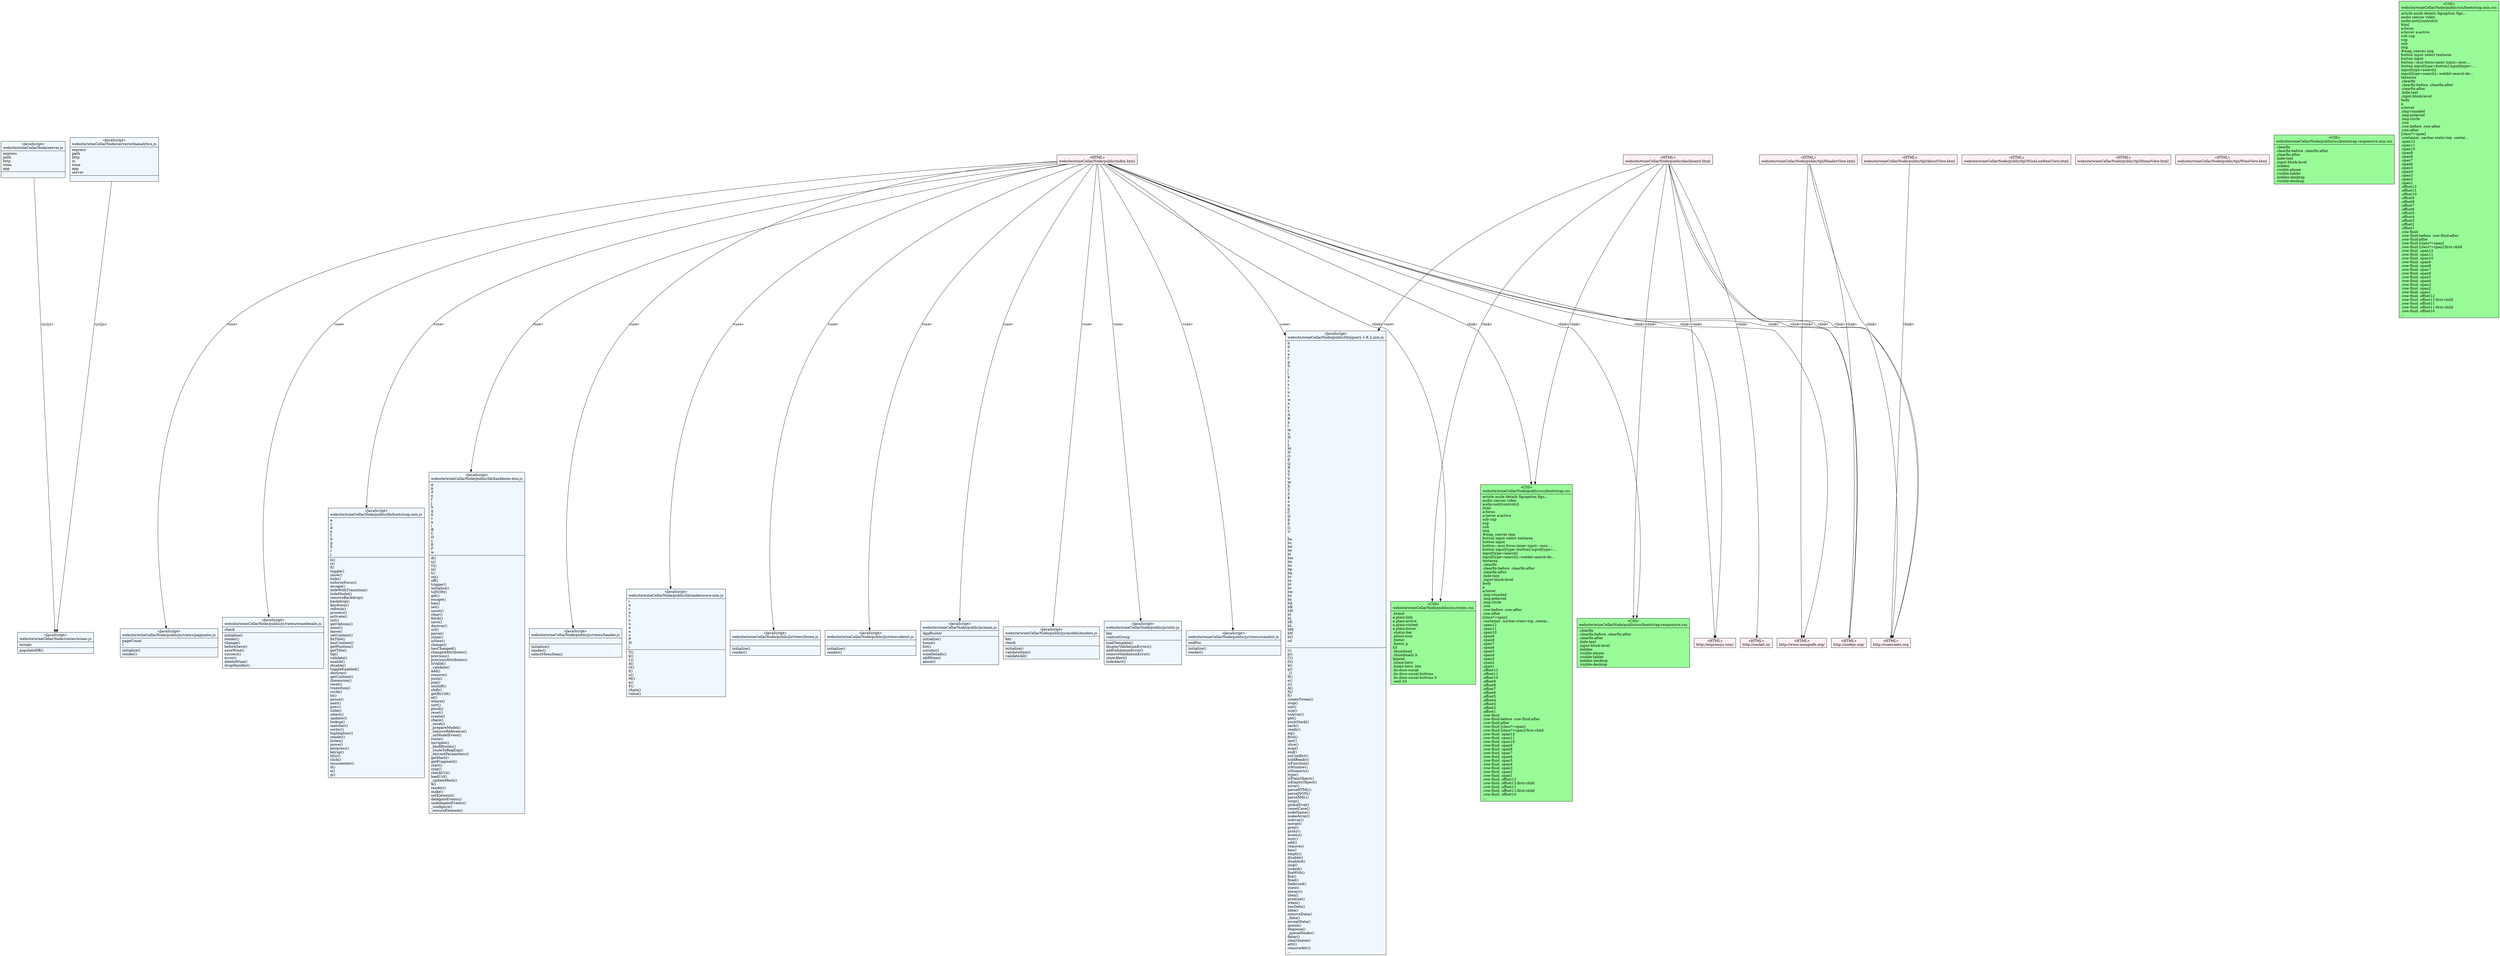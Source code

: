 digraph G {
  "website/wineCellarNode/server.js" [ label = "{&laquo;JavaScript»\nwebsite/wineCellarNode/server.js|express\lpath\lhttp\lwine\lapp\l|\l}", shape = record, style = "filled", fillcolor = "aliceblue" ];
  "website/wineCellarNode/serverwithanalytics.js" [ label = "{&laquo;JavaScript»\nwebsite/wineCellarNode/serverwithanalytics.js|express\lpath\lhttp\lio\lwine\lapp\lserver\l|\l}", shape = record, style = "filled", fillcolor = "aliceblue" ];
  "website/wineCellarNode/public/dashboard.html" [ label = "{&laquo;HTML»\nwebsite/wineCellarNode/public/dashboard.html}", shape = record, style = "filled", fillcolor = "lavenderblush" ];
  "website/wineCellarNode/routes/wines.js" [ label = "{&laquo;JavaScript»\nwebsite/wineCellarNode/routes/wines.js|mongo\l|populateDB()\l}", shape = record, style = "filled", fillcolor = "aliceblue" ];
  "website/wineCellarNode/public/index.html" [ label = "{&laquo;HTML»\nwebsite/wineCellarNode/public/index.html}", shape = record, style = "filled", fillcolor = "lavenderblush" ];
  "website/wineCellarNode/public/lib/bootstrap.min.js" [ label = "{&laquo;JavaScript»\nwebsite/wineCellarNode/public/lib/bootstrap.min.js|a\lc\ld\le\lf\lb\lg\lh\li\lj\l|b()\lc()\lf()\ltoggle()\lshow()\lhide()\lenforceFocus()\lescape()\lhideWithTransition()\lhideModal()\lremoveBackdrop()\lbackdrop()\lkeydown()\lrefresh()\lprocess()\lactivate()\linit()\lgetOptions()\lenter()\lleave()\lsetContent()\lfixTitle()\lhasContent()\lgetPosition()\lgetTitle()\ltip()\lvalidate()\lenable()\ldisable()\ltoggleEnabled()\ldestroy()\lgetContent()\ldimension()\lreset()\ltransition()\lcycle()\lto()\lpause()\lnext()\lprev()\lslide()\lselect()\lupdater()\llookup()\lmatcher()\lsorter()\lhighlighter()\lrender()\llisten()\lmove()\lkeypress()\lkeyup()\lblur()\lclick()\lmouseenter()\ld()\le()\lg()\l}", shape = record, style = "filled", fillcolor = "aliceblue" ];
  "website/wineCellarNode/public/lib/backbone-min.js" [ label = "{&laquo;JavaScript»\nwebsite/wineCellarNode/public/lib/backbone-min.js|g\lp\ld\le\lf\lj\lh\lq\lb\lc\la\li\lB\lC\lD\ls\lE\lF\lw\l|d()\lx()\lG()\ln()\lt()\lon()\loff()\ltrigger()\linitialize()\ltoJSON()\lget()\lescape()\lhas()\lset()\lunset()\lclear()\lfetch()\lsave()\ldestroy()\lurl()\lparse()\lclone()\lisNew()\lchange()\lhasChanged()\lchangedAttributes()\lprevious()\lpreviousAttributes()\lisValid()\l_validate()\ladd()\lremove()\lpush()\lpop()\lunshift()\lshift()\lgetByCid()\lat()\lwhere()\lsort()\lpluck()\lreset()\lcreate()\lchain()\l_reset()\l_prepareModel()\l_removeReference()\l_onModelEvent()\lroute()\lnavigate()\l_bindRoutes()\l_routeToRegExp()\l_extractParameters()\lgetHash()\lgetFragment()\lstart()\lstop()\lcheckUrl()\lloadUrl()\l_updateHash()\l$()\lrender()\lmake()\lsetElement()\ldelegateEvents()\lundelegateEvents()\l_configure()\l_ensureElement()\l}", shape = record, style = "filled", fillcolor = "aliceblue" ];
  "website/wineCellarNode/public/tpl/WineListItemView.html" [ label = "{&laquo;HTML»\nwebsite/wineCellarNode/public/tpl/WineListItemView.html}", shape = record, style = "filled", fillcolor = "lavenderblush" ];
  "website/wineCellarNode/public/js/views/header.js" [ label = "{&laquo;JavaScript»\nwebsite/wineCellarNode/public/js/views/header.js|\l|initialize()\lrender()\lselectMenuItem()\l}", shape = record, style = "filled", fillcolor = "aliceblue" ];
  "website/wineCellarNode/public/lib/underscore-min.js" [ label = "{&laquo;JavaScript»\nwebsite/wineCellarNode/public/lib/underscore-min.js|i\lo\lr\ln\lt\ls\lu\le\la\lc\lP\lH\lj\l|T()\lk()\lL()\lA()\lO()\lf()\lu()\lM()\la()\lF()\lchain()\lvalue()\l}", shape = record, style = "filled", fillcolor = "aliceblue" ];
  "website/wineCellarNode/public/js/views/home.js" [ label = "{&laquo;JavaScript»\nwebsite/wineCellarNode/public/js/views/home.js|\l|initialize()\lrender()\l}", shape = record, style = "filled", fillcolor = "aliceblue" ];
  "website/wineCellarNode/public/js/views/about.js" [ label = "{&laquo;JavaScript»\nwebsite/wineCellarNode/public/js/views/about.js|\l|initialize()\lrender()\l}", shape = record, style = "filled", fillcolor = "aliceblue" ];
  "website/wineCellarNode/public/tpl/HeaderView.html" [ label = "{&laquo;HTML»\nwebsite/wineCellarNode/public/tpl/HeaderView.html}", shape = record, style = "filled", fillcolor = "lavenderblush" ];
  "website/wineCellarNode/public/tpl/HomeView.html" [ label = "{&laquo;HTML»\nwebsite/wineCellarNode/public/tpl/HomeView.html}", shape = record, style = "filled", fillcolor = "lavenderblush" ];
  "website/wineCellarNode/public/tpl/AboutView.html" [ label = "{&laquo;HTML»\nwebsite/wineCellarNode/public/tpl/AboutView.html}", shape = record, style = "filled", fillcolor = "lavenderblush" ];
  "website/wineCellarNode/public/js/main.js" [ label = "{&laquo;JavaScript»\nwebsite/wineCellarNode/public/js/main.js|AppRouter\l|initialize()\lhome()\llist()\lsuccess()\lwineDetails()\laddWine()\labout()\l}", shape = record, style = "filled", fillcolor = "aliceblue" ];
  "website/wineCellarNode/public/js/models/models.js" [ label = "{&laquo;JavaScript»\nwebsite/wineCellarNode/public/js/models/models.js|key\lcheck\l|initialize()\lvalidateItem()\lvalidateAll()\l}", shape = record, style = "filled", fillcolor = "aliceblue" ];
  "website/wineCellarNode/public/tpl/WineView.html" [ label = "{&laquo;HTML»\nwebsite/wineCellarNode/public/tpl/WineView.html}", shape = record, style = "filled", fillcolor = "lavenderblush" ];
  "website/wineCellarNode/public/lib/jquery-1.8.2.min.js" [ label = "{&laquo;JavaScript»\nwebsite/wineCellarNode/public/lib/jquery-1.8.2.min.js|b\ld\lc\le\lf\lg\lh\lj\li\lk\lr\ls\lt\lu\lv\lw\lx\ly\lz\lA\lB\la\ll\lm\ln\lH\lI\lL\lM\lN\lO\lP\lQ\lR\lS\lT\lV\lW\lX\lY\lZ\l$\lo\lq\lp\lC\lD\lE\lF\lG\lU\l_\lba\lbc\lbd\lbe\lbl\lbm\lbn\lbo\lbp\lbq\lbr\lbs\lbt\lbv\lbw\lbx\lby\lbA\lbB\lbH\lbI\lbJ\lbK\lbL\lbM\lbN\lbO\lcd\l...\l|i()\lp()\lC()\lD()\lk()\lg()\l_()\ld()\le()\lz()\lA()\lX()\lf()\lcreateTween()\lstop()\linit()\lsize()\ltoArray()\lget()\lpushStack()\leach()\lready()\leq()\lfirst()\llast()\lslice()\lmap()\lend()\lnoConflict()\lholdReady()\lisFunction()\lisWindow()\lisNumeric()\ltype()\lisPlainObject()\lisEmptyObject()\lerror()\lparseHTML()\lparseJSON()\lparseXML()\lnoop()\lglobalEval()\lcamelCase()\lnodeName()\lmakeArray()\linArray()\lmerge()\lgrep()\lproxy()\laccess()\lnow()\ladd()\lremove()\lhas()\lempty()\ldisable()\ldisabled()\llock()\llocked()\lfireWith()\lfire()\lfired()\lDeferred()\lstate()\lalways()\lthen()\lpromise()\lwhen()\lhasData()\ldata()\lremoveData()\l_data()\lacceptData()\lqueue()\ldequeue()\l_queueHooks()\ldelay()\lclearQueue()\lattr()\lremoveAttr()\l...\l}", shape = record, style = "filled", fillcolor = "aliceblue" ];
  "website/wineCellarNode/public/js/utils.js" [ label = "{&laquo;JavaScript»\nwebsite/wineCellarNode/public/js/utils.js|key\lcontrolGroup\l|loadTemplate()\ldisplayValidationErrors()\laddValidationError()\lremoveValidationError()\lshowAlert()\lhideAlert()\l}", shape = record, style = "filled", fillcolor = "aliceblue" ];
  "website/wineCellarNode/public/js/views/winelist.js" [ label = "{&laquo;JavaScript»\nwebsite/wineCellarNode/public/js/views/winelist.js|endPos\l|initialize()\lrender()\l}", shape = record, style = "filled", fillcolor = "aliceblue" ];
  "website/wineCellarNode/public/js/views/paginator.js" [ label = "{&laquo;JavaScript»\nwebsite/wineCellarNode/public/js/views/paginator.js|pageCount\li\l|initialize()\lrender()\l}", shape = record, style = "filled", fillcolor = "aliceblue" ];
  "website/wineCellarNode/public/js/views/winedetails.js" [ label = "{&laquo;JavaScript»\nwebsite/wineCellarNode/public/js/views/winedetails.js|check\l|initialize()\lrender()\lchange()\lbeforeSave()\lsaveWine()\lsuccess()\lerror()\ldeleteWine()\ldropHandler()\l}", shape = record, style = "filled", fillcolor = "aliceblue" ];
  "website/wineCellarNode/public/css/bootstrap-responsive.css" [ label = "{&laquo;CSS»\nwebsite/wineCellarNode/public/css/bootstrap-responsive.css|.clearfix\l.clearfix:before .clearfix:after\l.clearfix:after\l.hide-text\l.input-block-level\l.hidden\l.visible-phone\l.visible-tablet\l.hidden-desktop\l.visible-desktop\l}", shape = record, style = "filled", fillcolor = "palegreen" ];
  "website/wineCellarNode/public/css/styles.css" [ label = "{&laquo;CSS»\nwebsite/wineCellarNode/public/css/styles.css|.brand\la.plain:link\la.plain:active\la.plain:visited\la.plain:hover\l.status-bar\l.about-icon\l.footer\l.footer  p\lh5\l.thumbnail\l.thumbnails li\llegend\l.home-hero\l.home-hero .btn\l.bs-docs-social\l.bs-docs-social-buttons\l.bs-docs-social-buttons li\l.well h3\l}", shape = record, style = "filled", fillcolor = "palegreen" ];
  "website/wineCellarNode/public/css/bootstrap.css" [ label = "{&laquo;CSS»\nwebsite/wineCellarNode/public/css/bootstrap.css|article aside details figcaption figu...\laudio canvas video\laudio:not([controls])\lhtml\la:focus\la:hover a:active\lsub sup\lsup\lsub\limg\l#map_canvas img\lbutton input select textarea\lbutton input\lbutton::-moz-focus-inner input::-moz-...\lbutton input[type=button] input[type=...\linput[type=search]\linput[type=search]::-webkit-search-de...\ltextarea\l.clearfix\l.clearfix:before .clearfix:after\l.clearfix:after\l.hide-text\l.input-block-level\lbody\la\la:hover\l.img-rounded\l.img-polaroid\l.img-circle\l.row\l.row:before .row:after\l.row:after\l[class*=span]\l.container .navbar-static-top .contai...\l.span12\l.span11\l.span10\l.span9\l.span8\l.span7\l.span6\l.span5\l.span4\l.span3\l.span2\l.span1\l.offset12\l.offset11\l.offset10\l.offset9\l.offset8\l.offset7\l.offset6\l.offset5\l.offset4\l.offset3\l.offset2\l.offset1\l.row-fluid\l.row-fluid:before .row-fluid:after\l.row-fluid:after\l.row-fluid [class*=span]\l.row-fluid [class*=span]:first-child\l.row-fluid .span12\l.row-fluid .span11\l.row-fluid .span10\l.row-fluid .span9\l.row-fluid .span8\l.row-fluid .span7\l.row-fluid .span6\l.row-fluid .span5\l.row-fluid .span4\l.row-fluid .span3\l.row-fluid .span2\l.row-fluid .span1\l.row-fluid .offset12\l.row-fluid .offset12:first-child\l.row-fluid .offset11\l.row-fluid .offset11:first-child\l.row-fluid .offset10\l...\l}", shape = record, style = "filled", fillcolor = "palegreen" ];
  "website/wineCellarNode/public/css/bootstrap-responsive.min.css" [ label = "{&laquo;CSS»\nwebsite/wineCellarNode/public/css/bootstrap-responsive.min.css|.clearfix\l.clearfix:before .clearfix:after\l.clearfix:after\l.hide-text\l.input-block-level\l.hidden\l.visible-phone\l.visible-tablet\l.hidden-desktop\l.visible-desktop\l}", shape = record, style = "filled", fillcolor = "palegreen" ];
  "website/wineCellarNode/public/css/bootstrap.min.css" [ label = "{&laquo;CSS»\nwebsite/wineCellarNode/public/css/bootstrap.min.css|article aside details figcaption figu...\laudio canvas video\laudio:not([controls])\lhtml\la:focus\la:hover a:active\lsub sup\lsup\lsub\limg\l#map_canvas img\lbutton input select textarea\lbutton input\lbutton::-moz-focus-inner input::-moz-...\lbutton input[type=button] input[type=...\linput[type=search]\linput[type=search]::-webkit-search-de...\ltextarea\l.clearfix\l.clearfix:before .clearfix:after\l.clearfix:after\l.hide-text\l.input-block-level\lbody\la\la:hover\l.img-rounded\l.img-polaroid\l.img-circle\l.row\l.row:before .row:after\l.row:after\l[class*=span]\l.container .navbar-static-top .contai...\l.span12\l.span11\l.span10\l.span9\l.span8\l.span7\l.span6\l.span5\l.span4\l.span3\l.span2\l.span1\l.offset12\l.offset11\l.offset10\l.offset9\l.offset8\l.offset7\l.offset6\l.offset5\l.offset4\l.offset3\l.offset2\l.offset1\l.row-fluid\l.row-fluid:before .row-fluid:after\l.row-fluid:after\l.row-fluid [class*=span]\l.row-fluid [class*=span]:first-child\l.row-fluid .span12\l.row-fluid .span11\l.row-fluid .span10\l.row-fluid .span9\l.row-fluid .span8\l.row-fluid .span7\l.row-fluid .span6\l.row-fluid .span5\l.row-fluid .span4\l.row-fluid .span3\l.row-fluid .span2\l.row-fluid .span1\l.row-fluid .offset12\l.row-fluid .offset12:first-child\l.row-fluid .offset11\l.row-fluid .offset11:first-child\l.row-fluid .offset10\l...\l}", shape = record, style = "filled", fillcolor = "palegreen" ];
  "http://coenraets.org" [ label = "{&laquo;HTML»\nhttp://coenraets.org}", shape = record, style = "filled", fillcolor = "lavenderblush" ];
  "http://nodejs.org/" [ label = "{&laquo;HTML»\nhttp://nodejs.org/}", shape = record, style = "filled", fillcolor = "lavenderblush" ];
  "http://expressjs.com/" [ label = "{&laquo;HTML»\nhttp://expressjs.com/}", shape = record, style = "filled", fillcolor = "lavenderblush" ];
  "http://www.mongodb.org/" [ label = "{&laquo;HTML»\nhttp://www.mongodb.org/}", shape = record, style = "filled", fillcolor = "lavenderblush" ];
  "http://socket.io/" [ label = "{&laquo;HTML»\nhttp://socket.io/}", shape = record, style = "filled", fillcolor = "lavenderblush" ];
  "website/wineCellarNode/public/index.html" -> "website/wineCellarNode/public/css/bootstrap-responsive.css" [ label = "«link»" ];
  "website/wineCellarNode/public/index.html" -> "website/wineCellarNode/public/js/models/models.js" [ label = "«use»" ];
  "website/wineCellarNode/serverwithanalytics.js" -> "website/wineCellarNode/routes/wines.js" [ label = "«js2js»" ];
  "website/wineCellarNode/public/index.html" -> "website/wineCellarNode/public/js/views/about.js" [ label = "«use»" ];
  "website/wineCellarNode/server.js" -> "website/wineCellarNode/routes/wines.js" [ label = "«js2js»" ];
  "website/wineCellarNode/public/index.html" -> "website/wineCellarNode/public/js/views/header.js" [ label = "«use»" ];
  "website/wineCellarNode/public/tpl/AboutView.html" -> "http://coenraets.org" [ label = "«link»" ];
  "website/wineCellarNode/public/index.html" -> "website/wineCellarNode/public/js/views/paginator.js" [ label = "«use»" ];
  "website/wineCellarNode/public/index.html" -> "website/wineCellarNode/public/js/views/winedetails.js" [ label = "«use»" ];
  "website/wineCellarNode/public/dashboard.html" -> "http://socket.io/" [ label = "«link»" ];
  "website/wineCellarNode/public/dashboard.html" -> "website/wineCellarNode/public/css/bootstrap.css" [ label = "«link»" ];
  "website/wineCellarNode/public/dashboard.html" -> "http://expressjs.com/" [ label = "«link»" ];
  "website/wineCellarNode/public/index.html" -> "website/wineCellarNode/public/lib/backbone-min.js" [ label = "«use»" ];
  "website/wineCellarNode/public/index.html" -> "website/wineCellarNode/public/lib/jquery-1.8.2.min.js" [ label = "«use»" ];
  "website/wineCellarNode/public/index.html" -> "website/wineCellarNode/public/js/views/winelist.js" [ label = "«use»" ];
  "website/wineCellarNode/public/dashboard.html" -> "http://nodejs.org/" [ label = "«link»" ];
  "website/wineCellarNode/public/index.html" -> "website/wineCellarNode/public/css/styles.css" [ label = "«link»" ];
  "website/wineCellarNode/public/index.html" -> "website/wineCellarNode/public/lib/underscore-min.js" [ label = "«use»" ];
  "website/wineCellarNode/public/tpl/HeaderView.html" -> "http://coenraets.org" [ label = "«link»" ];
  "website/wineCellarNode/public/dashboard.html" -> "website/wineCellarNode/public/lib/jquery-1.8.2.min.js" [ label = "«use»" ];
  "website/wineCellarNode/public/tpl/HeaderView.html" -> "http://www.mongodb.org/" [ label = "«link»" ];
  "website/wineCellarNode/public/dashboard.html" -> "website/wineCellarNode/public/css/styles.css" [ label = "«link»" ];
  "website/wineCellarNode/public/index.html" -> "http://www.mongodb.org/" [ label = "«link»" ];
  "website/wineCellarNode/public/dashboard.html" -> "website/wineCellarNode/public/css/bootstrap-responsive.css" [ label = "«link»" ];
  "website/wineCellarNode/public/index.html" -> "website/wineCellarNode/public/js/views/home.js" [ label = "«use»" ];
  "website/wineCellarNode/public/index.html" -> "website/wineCellarNode/public/css/bootstrap.css" [ label = "«link»" ];
  "website/wineCellarNode/public/index.html" -> "website/wineCellarNode/public/lib/bootstrap.min.js" [ label = "«use»" ];
  "website/wineCellarNode/public/index.html" -> "http://expressjs.com/" [ label = "«link»" ];
  "website/wineCellarNode/public/index.html" -> "http://coenraets.org" [ label = "«link»" ];
  "website/wineCellarNode/public/index.html" -> "website/wineCellarNode/public/js/utils.js" [ label = "«use»" ];
  "website/wineCellarNode/public/tpl/HeaderView.html" -> "http://nodejs.org/" [ label = "«link»" ];
  "website/wineCellarNode/public/index.html" -> "website/wineCellarNode/public/js/main.js" [ label = "«use»" ];
  "website/wineCellarNode/public/index.html" -> "http://nodejs.org/" [ label = "«link»" ];
  "website/wineCellarNode/public/dashboard.html" -> "http://coenraets.org" [ label = "«link»" ];
}
